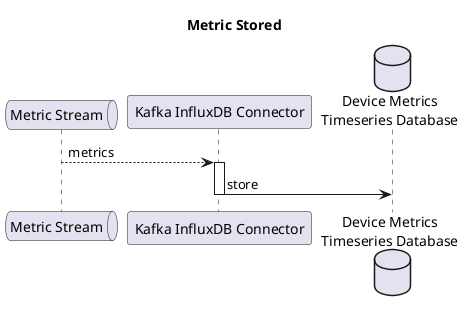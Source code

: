 @startuml "metrics-stored"

title "Metric Stored"

queue "Metric Stream" as mstream 
participant "Kafka InfluxDB Connector" as collector 
database "Device Metrics\nTimeseries Database" as timeseries 

mstream --> collector: metrics
activate collector
  collector -> timeseries: store
deactivate collector

@enduml
